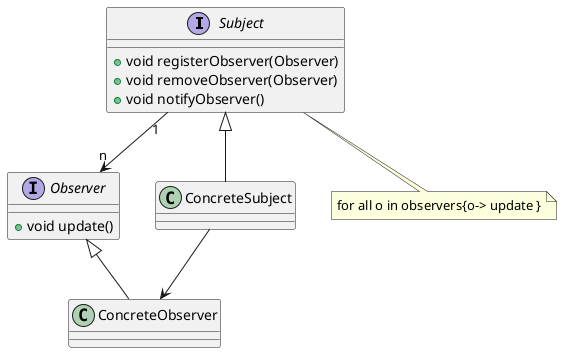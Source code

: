 @startuml


interface Subject
interface Observer

class ConcreteSubject
class ConcreteObserver

interface Subject{
    +void registerObserver(Observer)
    +void removeObserver(Observer)
    +void notifyObserver()
}

note "for all o in observers{o-> update }" as n1
Subject  .. n1

interface Observer{
    +void update()
}

Subject <|--ConcreteSubject

Observer <|-- ConcreteObserver

Subject "1" --> "n" Observer
ConcreteSubject--> ConcreteObserver



@enduml